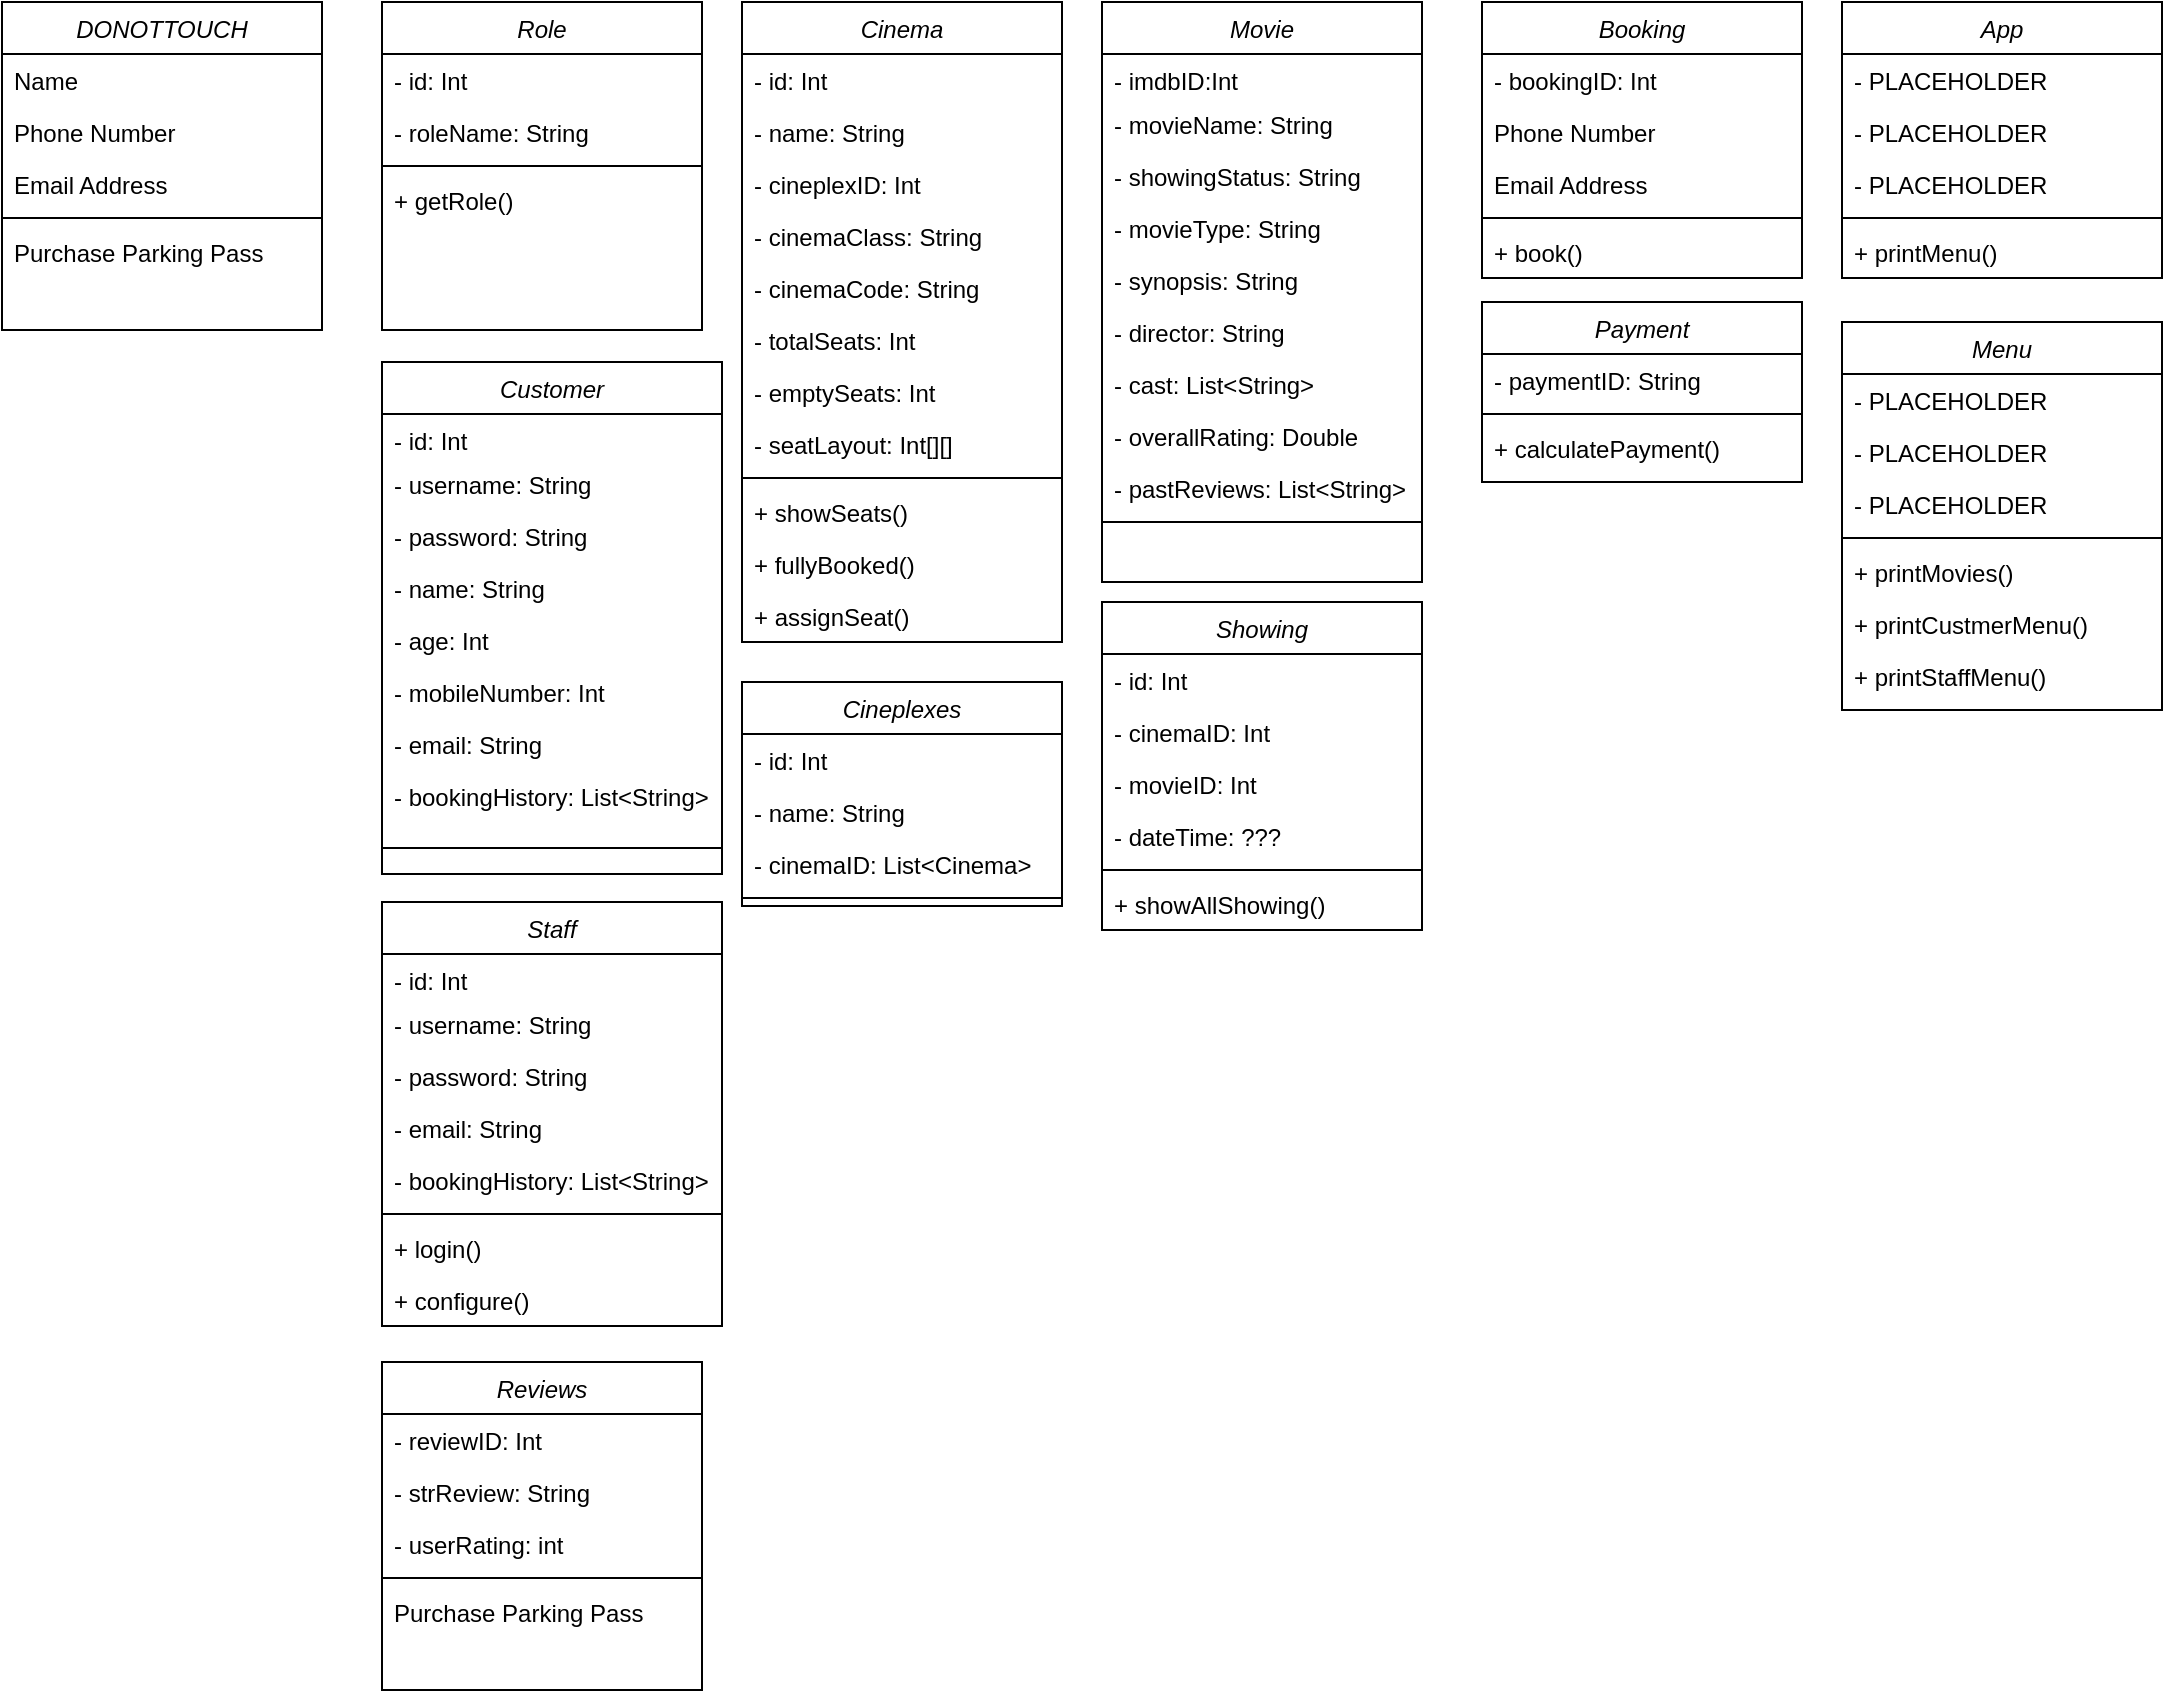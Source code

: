 <mxfile version="20.4.0" type="google"><diagram id="C5RBs43oDa-KdzZeNtuy" name="Page-1"><mxGraphModel grid="1" page="1" gridSize="10" guides="1" tooltips="1" connect="1" arrows="1" fold="1" pageScale="1" pageWidth="827" pageHeight="1169" math="0" shadow="0"><root><mxCell id="WIyWlLk6GJQsqaUBKTNV-0"/><mxCell id="WIyWlLk6GJQsqaUBKTNV-1" parent="WIyWlLk6GJQsqaUBKTNV-0"/><mxCell id="zkfFHV4jXpPFQw0GAbJ--0" value="App" style="swimlane;fontStyle=2;align=center;verticalAlign=top;childLayout=stackLayout;horizontal=1;startSize=26;horizontalStack=0;resizeParent=1;resizeLast=0;collapsible=1;marginBottom=0;rounded=0;shadow=0;strokeWidth=1;" vertex="1" parent="WIyWlLk6GJQsqaUBKTNV-1"><mxGeometry x="750" y="10" width="160" height="138" as="geometry"><mxRectangle x="230" y="140" width="160" height="26" as="alternateBounds"/></mxGeometry></mxCell><mxCell id="zkfFHV4jXpPFQw0GAbJ--1" value="- PLACEHOLDER" style="text;align=left;verticalAlign=top;spacingLeft=4;spacingRight=4;overflow=hidden;rotatable=0;points=[[0,0.5],[1,0.5]];portConstraint=eastwest;" vertex="1" parent="zkfFHV4jXpPFQw0GAbJ--0"><mxGeometry y="26" width="160" height="26" as="geometry"/></mxCell><mxCell id="zkfFHV4jXpPFQw0GAbJ--2" value="- PLACEHOLDER" style="text;align=left;verticalAlign=top;spacingLeft=4;spacingRight=4;overflow=hidden;rotatable=0;points=[[0,0.5],[1,0.5]];portConstraint=eastwest;rounded=0;shadow=0;html=0;" vertex="1" parent="zkfFHV4jXpPFQw0GAbJ--0"><mxGeometry y="52" width="160" height="26" as="geometry"/></mxCell><mxCell id="zkfFHV4jXpPFQw0GAbJ--3" value="- PLACEHOLDER" style="text;align=left;verticalAlign=top;spacingLeft=4;spacingRight=4;overflow=hidden;rotatable=0;points=[[0,0.5],[1,0.5]];portConstraint=eastwest;rounded=0;shadow=0;html=0;" vertex="1" parent="zkfFHV4jXpPFQw0GAbJ--0"><mxGeometry y="78" width="160" height="26" as="geometry"/></mxCell><mxCell id="zkfFHV4jXpPFQw0GAbJ--4" value="" style="line;html=1;strokeWidth=1;align=left;verticalAlign=middle;spacingTop=-1;spacingLeft=3;spacingRight=3;rotatable=0;labelPosition=right;points=[];portConstraint=eastwest;" vertex="1" parent="zkfFHV4jXpPFQw0GAbJ--0"><mxGeometry y="104" width="160" height="8" as="geometry"/></mxCell><mxCell id="zkfFHV4jXpPFQw0GAbJ--5" value="+ printMenu()" style="text;align=left;verticalAlign=top;spacingLeft=4;spacingRight=4;overflow=hidden;rotatable=0;points=[[0,0.5],[1,0.5]];portConstraint=eastwest;" vertex="1" parent="zkfFHV4jXpPFQw0GAbJ--0"><mxGeometry y="112" width="160" height="26" as="geometry"/></mxCell><mxCell id="hOveZ_sULctjIyZGVQG8-0" value="Cineplexes" style="swimlane;fontStyle=2;align=center;verticalAlign=top;childLayout=stackLayout;horizontal=1;startSize=26;horizontalStack=0;resizeParent=1;resizeLast=0;collapsible=1;marginBottom=0;rounded=0;shadow=0;strokeWidth=1;" vertex="1" parent="WIyWlLk6GJQsqaUBKTNV-1"><mxGeometry x="200" y="350" width="160" height="112" as="geometry"><mxRectangle x="230" y="140" width="160" height="26" as="alternateBounds"/></mxGeometry></mxCell><mxCell id="hOveZ_sULctjIyZGVQG8-1" value="- id: Int" style="text;align=left;verticalAlign=top;spacingLeft=4;spacingRight=4;overflow=hidden;rotatable=0;points=[[0,0.5],[1,0.5]];portConstraint=eastwest;" vertex="1" parent="hOveZ_sULctjIyZGVQG8-0"><mxGeometry y="26" width="160" height="26" as="geometry"/></mxCell><mxCell id="hOveZ_sULctjIyZGVQG8-75" value="- name: String" style="text;align=left;verticalAlign=top;spacingLeft=4;spacingRight=4;overflow=hidden;rotatable=0;points=[[0,0.5],[1,0.5]];portConstraint=eastwest;" vertex="1" parent="hOveZ_sULctjIyZGVQG8-0"><mxGeometry y="52" width="160" height="26" as="geometry"/></mxCell><mxCell id="hOveZ_sULctjIyZGVQG8-6" value="- cinemaID: List&lt;Cinema&gt;" style="text;align=left;verticalAlign=top;spacingLeft=4;spacingRight=4;overflow=hidden;rotatable=0;points=[[0,0.5],[1,0.5]];portConstraint=eastwest;" vertex="1" parent="hOveZ_sULctjIyZGVQG8-0"><mxGeometry y="78" width="160" height="26" as="geometry"/></mxCell><mxCell id="hOveZ_sULctjIyZGVQG8-4" value="" style="line;html=1;strokeWidth=1;align=left;verticalAlign=middle;spacingTop=-1;spacingLeft=3;spacingRight=3;rotatable=0;labelPosition=right;points=[];portConstraint=eastwest;" vertex="1" parent="hOveZ_sULctjIyZGVQG8-0"><mxGeometry y="104" width="160" height="8" as="geometry"/></mxCell><mxCell id="hOveZ_sULctjIyZGVQG8-8" value="Booking" style="swimlane;fontStyle=2;align=center;verticalAlign=top;childLayout=stackLayout;horizontal=1;startSize=26;horizontalStack=0;resizeParent=1;resizeLast=0;collapsible=1;marginBottom=0;rounded=0;shadow=0;strokeWidth=1;" vertex="1" parent="WIyWlLk6GJQsqaUBKTNV-1"><mxGeometry x="570" y="10" width="160" height="138" as="geometry"><mxRectangle x="230" y="140" width="160" height="26" as="alternateBounds"/></mxGeometry></mxCell><mxCell id="hOveZ_sULctjIyZGVQG8-9" value="- bookingID: Int" style="text;align=left;verticalAlign=top;spacingLeft=4;spacingRight=4;overflow=hidden;rotatable=0;points=[[0,0.5],[1,0.5]];portConstraint=eastwest;" vertex="1" parent="hOveZ_sULctjIyZGVQG8-8"><mxGeometry y="26" width="160" height="26" as="geometry"/></mxCell><mxCell id="hOveZ_sULctjIyZGVQG8-10" value="Phone Number" style="text;align=left;verticalAlign=top;spacingLeft=4;spacingRight=4;overflow=hidden;rotatable=0;points=[[0,0.5],[1,0.5]];portConstraint=eastwest;rounded=0;shadow=0;html=0;" vertex="1" parent="hOveZ_sULctjIyZGVQG8-8"><mxGeometry y="52" width="160" height="26" as="geometry"/></mxCell><mxCell id="hOveZ_sULctjIyZGVQG8-11" value="Email Address" style="text;align=left;verticalAlign=top;spacingLeft=4;spacingRight=4;overflow=hidden;rotatable=0;points=[[0,0.5],[1,0.5]];portConstraint=eastwest;rounded=0;shadow=0;html=0;" vertex="1" parent="hOveZ_sULctjIyZGVQG8-8"><mxGeometry y="78" width="160" height="26" as="geometry"/></mxCell><mxCell id="hOveZ_sULctjIyZGVQG8-12" value="" style="line;html=1;strokeWidth=1;align=left;verticalAlign=middle;spacingTop=-1;spacingLeft=3;spacingRight=3;rotatable=0;labelPosition=right;points=[];portConstraint=eastwest;" vertex="1" parent="hOveZ_sULctjIyZGVQG8-8"><mxGeometry y="104" width="160" height="8" as="geometry"/></mxCell><mxCell id="hOveZ_sULctjIyZGVQG8-13" value="+ book()" style="text;align=left;verticalAlign=top;spacingLeft=4;spacingRight=4;overflow=hidden;rotatable=0;points=[[0,0.5],[1,0.5]];portConstraint=eastwest;" vertex="1" parent="hOveZ_sULctjIyZGVQG8-8"><mxGeometry y="112" width="160" height="26" as="geometry"/></mxCell><mxCell id="hOveZ_sULctjIyZGVQG8-14" value="Movie" style="swimlane;fontStyle=2;align=center;verticalAlign=top;childLayout=stackLayout;horizontal=1;startSize=26;horizontalStack=0;resizeParent=1;resizeLast=0;collapsible=1;marginBottom=0;rounded=0;shadow=0;strokeWidth=1;" vertex="1" parent="WIyWlLk6GJQsqaUBKTNV-1"><mxGeometry x="380" y="10" width="160" height="290" as="geometry"><mxRectangle x="340" y="-8" width="160" height="26" as="alternateBounds"/></mxGeometry></mxCell><mxCell id="hOveZ_sULctjIyZGVQG8-15" value="- imdbID:Int" style="text;align=left;verticalAlign=top;spacingLeft=4;spacingRight=4;overflow=hidden;rotatable=0;points=[[0,0.5],[1,0.5]];portConstraint=eastwest;" vertex="1" parent="hOveZ_sULctjIyZGVQG8-14"><mxGeometry y="26" width="160" height="22" as="geometry"/></mxCell><mxCell id="hOveZ_sULctjIyZGVQG8-16" value="- movieName: String" style="text;align=left;verticalAlign=top;spacingLeft=4;spacingRight=4;overflow=hidden;rotatable=0;points=[[0,0.5],[1,0.5]];portConstraint=eastwest;rounded=0;shadow=0;html=0;" vertex="1" parent="hOveZ_sULctjIyZGVQG8-14"><mxGeometry y="48" width="160" height="26" as="geometry"/></mxCell><mxCell id="hOveZ_sULctjIyZGVQG8-17" value="- showingStatus: String" style="text;align=left;verticalAlign=top;spacingLeft=4;spacingRight=4;overflow=hidden;rotatable=0;points=[[0,0.5],[1,0.5]];portConstraint=eastwest;rounded=0;shadow=0;html=0;" vertex="1" parent="hOveZ_sULctjIyZGVQG8-14"><mxGeometry y="74" width="160" height="26" as="geometry"/></mxCell><mxCell id="hOveZ_sULctjIyZGVQG8-115" value="- movieType: String" style="text;align=left;verticalAlign=top;spacingLeft=4;spacingRight=4;overflow=hidden;rotatable=0;points=[[0,0.5],[1,0.5]];portConstraint=eastwest;rounded=0;shadow=0;html=0;" vertex="1" parent="hOveZ_sULctjIyZGVQG8-14"><mxGeometry y="100" width="160" height="26" as="geometry"/></mxCell><mxCell id="hOveZ_sULctjIyZGVQG8-24" value="- synopsis: String" style="text;align=left;verticalAlign=top;spacingLeft=4;spacingRight=4;overflow=hidden;rotatable=0;points=[[0,0.5],[1,0.5]];portConstraint=eastwest;rounded=0;shadow=0;html=0;" vertex="1" parent="hOveZ_sULctjIyZGVQG8-14"><mxGeometry y="126" width="160" height="26" as="geometry"/></mxCell><mxCell id="hOveZ_sULctjIyZGVQG8-25" value="- director: String" style="text;align=left;verticalAlign=top;spacingLeft=4;spacingRight=4;overflow=hidden;rotatable=0;points=[[0,0.5],[1,0.5]];portConstraint=eastwest;rounded=0;shadow=0;html=0;" vertex="1" parent="hOveZ_sULctjIyZGVQG8-14"><mxGeometry y="152" width="160" height="26" as="geometry"/></mxCell><mxCell id="hOveZ_sULctjIyZGVQG8-26" value="- cast: List&lt;String&gt;" style="text;align=left;verticalAlign=top;spacingLeft=4;spacingRight=4;overflow=hidden;rotatable=0;points=[[0,0.5],[1,0.5]];portConstraint=eastwest;rounded=0;shadow=0;html=0;" vertex="1" parent="hOveZ_sULctjIyZGVQG8-14"><mxGeometry y="178" width="160" height="26" as="geometry"/></mxCell><mxCell id="hOveZ_sULctjIyZGVQG8-28" value="- overallRating: Double" style="text;align=left;verticalAlign=top;spacingLeft=4;spacingRight=4;overflow=hidden;rotatable=0;points=[[0,0.5],[1,0.5]];portConstraint=eastwest;rounded=0;shadow=0;html=0;" vertex="1" parent="hOveZ_sULctjIyZGVQG8-14"><mxGeometry y="204" width="160" height="26" as="geometry"/></mxCell><mxCell id="hOveZ_sULctjIyZGVQG8-27" value="- pastReviews: List&lt;String&gt;" style="text;align=left;verticalAlign=top;spacingLeft=4;spacingRight=4;overflow=hidden;rotatable=0;points=[[0,0.5],[1,0.5]];portConstraint=eastwest;rounded=0;shadow=0;html=0;" vertex="1" parent="hOveZ_sULctjIyZGVQG8-14"><mxGeometry y="230" width="160" height="26" as="geometry"/></mxCell><mxCell id="hOveZ_sULctjIyZGVQG8-18" value="" style="line;html=1;strokeWidth=1;align=left;verticalAlign=middle;spacingTop=-1;spacingLeft=3;spacingRight=3;rotatable=0;labelPosition=right;points=[];portConstraint=eastwest;" vertex="1" parent="hOveZ_sULctjIyZGVQG8-14"><mxGeometry y="256" width="160" height="8" as="geometry"/></mxCell><mxCell id="hOveZ_sULctjIyZGVQG8-30" value="Customer" style="swimlane;fontStyle=2;align=center;verticalAlign=top;childLayout=stackLayout;horizontal=1;startSize=26;horizontalStack=0;resizeParent=1;resizeLast=0;collapsible=1;marginBottom=0;rounded=0;shadow=0;strokeWidth=1;" vertex="1" parent="WIyWlLk6GJQsqaUBKTNV-1"><mxGeometry x="20" y="190" width="170" height="256" as="geometry"><mxRectangle x="340" y="-8" width="160" height="26" as="alternateBounds"/></mxGeometry></mxCell><mxCell id="hOveZ_sULctjIyZGVQG8-31" value="- id: Int" style="text;align=left;verticalAlign=top;spacingLeft=4;spacingRight=4;overflow=hidden;rotatable=0;points=[[0,0.5],[1,0.5]];portConstraint=eastwest;" vertex="1" parent="hOveZ_sULctjIyZGVQG8-30"><mxGeometry y="26" width="170" height="22" as="geometry"/></mxCell><mxCell id="hOveZ_sULctjIyZGVQG8-59" value="- username: String" style="text;align=left;verticalAlign=top;spacingLeft=4;spacingRight=4;overflow=hidden;rotatable=0;points=[[0,0.5],[1,0.5]];portConstraint=eastwest;rounded=0;shadow=0;html=0;" vertex="1" parent="hOveZ_sULctjIyZGVQG8-30"><mxGeometry y="48" width="170" height="26" as="geometry"/></mxCell><mxCell id="hOveZ_sULctjIyZGVQG8-60" value="- password: String" style="text;align=left;verticalAlign=top;spacingLeft=4;spacingRight=4;overflow=hidden;rotatable=0;points=[[0,0.5],[1,0.5]];portConstraint=eastwest;rounded=0;shadow=0;html=0;" vertex="1" parent="hOveZ_sULctjIyZGVQG8-30"><mxGeometry y="74" width="170" height="26" as="geometry"/></mxCell><mxCell id="hOveZ_sULctjIyZGVQG8-32" value="- name: String" style="text;align=left;verticalAlign=top;spacingLeft=4;spacingRight=4;overflow=hidden;rotatable=0;points=[[0,0.5],[1,0.5]];portConstraint=eastwest;rounded=0;shadow=0;html=0;" vertex="1" parent="hOveZ_sULctjIyZGVQG8-30"><mxGeometry y="100" width="170" height="26" as="geometry"/></mxCell><mxCell id="hOveZ_sULctjIyZGVQG8-35" value="- age: Int" style="text;align=left;verticalAlign=top;spacingLeft=4;spacingRight=4;overflow=hidden;rotatable=0;points=[[0,0.5],[1,0.5]];portConstraint=eastwest;rounded=0;shadow=0;html=0;" vertex="1" parent="hOveZ_sULctjIyZGVQG8-30"><mxGeometry y="126" width="170" height="26" as="geometry"/></mxCell><mxCell id="hOveZ_sULctjIyZGVQG8-33" value="- mobileNumber: Int" style="text;align=left;verticalAlign=top;spacingLeft=4;spacingRight=4;overflow=hidden;rotatable=0;points=[[0,0.5],[1,0.5]];portConstraint=eastwest;rounded=0;shadow=0;html=0;" vertex="1" parent="hOveZ_sULctjIyZGVQG8-30"><mxGeometry y="152" width="170" height="26" as="geometry"/></mxCell><mxCell id="hOveZ_sULctjIyZGVQG8-34" value="- email: String" style="text;align=left;verticalAlign=top;spacingLeft=4;spacingRight=4;overflow=hidden;rotatable=0;points=[[0,0.5],[1,0.5]];portConstraint=eastwest;rounded=0;shadow=0;html=0;" vertex="1" parent="hOveZ_sULctjIyZGVQG8-30"><mxGeometry y="178" width="170" height="26" as="geometry"/></mxCell><mxCell id="hOveZ_sULctjIyZGVQG8-116" value="- bookingHistory: List&lt;String&gt;" style="text;align=left;verticalAlign=top;spacingLeft=4;spacingRight=4;overflow=hidden;rotatable=0;points=[[0,0.5],[1,0.5]];portConstraint=eastwest;rounded=0;shadow=0;html=0;" vertex="1" parent="hOveZ_sULctjIyZGVQG8-30"><mxGeometry y="204" width="170" height="26" as="geometry"/></mxCell><mxCell id="hOveZ_sULctjIyZGVQG8-39" value="" style="line;html=1;strokeWidth=1;align=left;verticalAlign=middle;spacingTop=-1;spacingLeft=3;spacingRight=3;rotatable=0;labelPosition=right;points=[];portConstraint=eastwest;" vertex="1" parent="hOveZ_sULctjIyZGVQG8-30"><mxGeometry y="230" width="170" height="26" as="geometry"/></mxCell><mxCell id="hOveZ_sULctjIyZGVQG8-44" value="Staff" style="swimlane;fontStyle=2;align=center;verticalAlign=top;childLayout=stackLayout;horizontal=1;startSize=26;horizontalStack=0;resizeParent=1;resizeLast=0;collapsible=1;marginBottom=0;rounded=0;shadow=0;strokeWidth=1;" vertex="1" parent="WIyWlLk6GJQsqaUBKTNV-1"><mxGeometry x="20" y="460" width="170" height="212" as="geometry"><mxRectangle x="340" y="-8" width="160" height="26" as="alternateBounds"/></mxGeometry></mxCell><mxCell id="hOveZ_sULctjIyZGVQG8-45" value="- id: Int" style="text;align=left;verticalAlign=top;spacingLeft=4;spacingRight=4;overflow=hidden;rotatable=0;points=[[0,0.5],[1,0.5]];portConstraint=eastwest;" vertex="1" parent="hOveZ_sULctjIyZGVQG8-44"><mxGeometry y="26" width="170" height="22" as="geometry"/></mxCell><mxCell id="hOveZ_sULctjIyZGVQG8-46" value="- username: String" style="text;align=left;verticalAlign=top;spacingLeft=4;spacingRight=4;overflow=hidden;rotatable=0;points=[[0,0.5],[1,0.5]];portConstraint=eastwest;rounded=0;shadow=0;html=0;" vertex="1" parent="hOveZ_sULctjIyZGVQG8-44"><mxGeometry y="48" width="170" height="26" as="geometry"/></mxCell><mxCell id="hOveZ_sULctjIyZGVQG8-47" value="- password: String" style="text;align=left;verticalAlign=top;spacingLeft=4;spacingRight=4;overflow=hidden;rotatable=0;points=[[0,0.5],[1,0.5]];portConstraint=eastwest;rounded=0;shadow=0;html=0;" vertex="1" parent="hOveZ_sULctjIyZGVQG8-44"><mxGeometry y="74" width="170" height="26" as="geometry"/></mxCell><mxCell id="hOveZ_sULctjIyZGVQG8-48" value="- email: String" style="text;align=left;verticalAlign=top;spacingLeft=4;spacingRight=4;overflow=hidden;rotatable=0;points=[[0,0.5],[1,0.5]];portConstraint=eastwest;rounded=0;shadow=0;html=0;" vertex="1" parent="hOveZ_sULctjIyZGVQG8-44"><mxGeometry y="100" width="170" height="26" as="geometry"/></mxCell><mxCell id="hOveZ_sULctjIyZGVQG8-49" value="- bookingHistory: List&lt;String&gt;" style="text;align=left;verticalAlign=top;spacingLeft=4;spacingRight=4;overflow=hidden;rotatable=0;points=[[0,0.5],[1,0.5]];portConstraint=eastwest;rounded=0;shadow=0;html=0;" vertex="1" parent="hOveZ_sULctjIyZGVQG8-44"><mxGeometry y="126" width="170" height="26" as="geometry"/></mxCell><mxCell id="hOveZ_sULctjIyZGVQG8-50" value="" style="line;html=1;strokeWidth=1;align=left;verticalAlign=middle;spacingTop=-1;spacingLeft=3;spacingRight=3;rotatable=0;labelPosition=right;points=[];portConstraint=eastwest;" vertex="1" parent="hOveZ_sULctjIyZGVQG8-44"><mxGeometry y="152" width="170" height="8" as="geometry"/></mxCell><mxCell id="hOveZ_sULctjIyZGVQG8-74" value="+ login()" style="text;align=left;verticalAlign=top;spacingLeft=4;spacingRight=4;overflow=hidden;rotatable=0;points=[[0,0.5],[1,0.5]];portConstraint=eastwest;" vertex="1" parent="hOveZ_sULctjIyZGVQG8-44"><mxGeometry y="160" width="170" height="26" as="geometry"/></mxCell><mxCell id="hOveZ_sULctjIyZGVQG8-58" value="+ configure()" style="text;align=left;verticalAlign=top;spacingLeft=4;spacingRight=4;overflow=hidden;rotatable=0;points=[[0,0.5],[1,0.5]];portConstraint=eastwest;" vertex="1" parent="hOveZ_sULctjIyZGVQG8-44"><mxGeometry y="186" width="170" height="26" as="geometry"/></mxCell><mxCell id="hOveZ_sULctjIyZGVQG8-52" value="DONOTTOUCH" style="swimlane;fontStyle=2;align=center;verticalAlign=top;childLayout=stackLayout;horizontal=1;startSize=26;horizontalStack=0;resizeParent=1;resizeLast=0;collapsible=1;marginBottom=0;rounded=0;shadow=0;strokeWidth=1;" vertex="1" parent="WIyWlLk6GJQsqaUBKTNV-1"><mxGeometry x="-170" y="10" width="160" height="164" as="geometry"><mxRectangle x="230" y="140" width="160" height="26" as="alternateBounds"/></mxGeometry></mxCell><mxCell id="hOveZ_sULctjIyZGVQG8-53" value="Name" style="text;align=left;verticalAlign=top;spacingLeft=4;spacingRight=4;overflow=hidden;rotatable=0;points=[[0,0.5],[1,0.5]];portConstraint=eastwest;" vertex="1" parent="hOveZ_sULctjIyZGVQG8-52"><mxGeometry y="26" width="160" height="26" as="geometry"/></mxCell><mxCell id="hOveZ_sULctjIyZGVQG8-54" value="Phone Number" style="text;align=left;verticalAlign=top;spacingLeft=4;spacingRight=4;overflow=hidden;rotatable=0;points=[[0,0.5],[1,0.5]];portConstraint=eastwest;rounded=0;shadow=0;html=0;" vertex="1" parent="hOveZ_sULctjIyZGVQG8-52"><mxGeometry y="52" width="160" height="26" as="geometry"/></mxCell><mxCell id="hOveZ_sULctjIyZGVQG8-55" value="Email Address" style="text;align=left;verticalAlign=top;spacingLeft=4;spacingRight=4;overflow=hidden;rotatable=0;points=[[0,0.5],[1,0.5]];portConstraint=eastwest;rounded=0;shadow=0;html=0;" vertex="1" parent="hOveZ_sULctjIyZGVQG8-52"><mxGeometry y="78" width="160" height="26" as="geometry"/></mxCell><mxCell id="hOveZ_sULctjIyZGVQG8-56" value="" style="line;html=1;strokeWidth=1;align=left;verticalAlign=middle;spacingTop=-1;spacingLeft=3;spacingRight=3;rotatable=0;labelPosition=right;points=[];portConstraint=eastwest;" vertex="1" parent="hOveZ_sULctjIyZGVQG8-52"><mxGeometry y="104" width="160" height="8" as="geometry"/></mxCell><mxCell id="hOveZ_sULctjIyZGVQG8-57" value="Purchase Parking Pass" style="text;align=left;verticalAlign=top;spacingLeft=4;spacingRight=4;overflow=hidden;rotatable=0;points=[[0,0.5],[1,0.5]];portConstraint=eastwest;" vertex="1" parent="hOveZ_sULctjIyZGVQG8-52"><mxGeometry y="112" width="160" height="26" as="geometry"/></mxCell><mxCell id="hOveZ_sULctjIyZGVQG8-61" value="Payment" style="swimlane;fontStyle=2;align=center;verticalAlign=top;childLayout=stackLayout;horizontal=1;startSize=26;horizontalStack=0;resizeParent=1;resizeLast=0;collapsible=1;marginBottom=0;rounded=0;shadow=0;strokeWidth=1;" vertex="1" parent="WIyWlLk6GJQsqaUBKTNV-1"><mxGeometry x="570" y="160" width="160" height="90" as="geometry"><mxRectangle x="230" y="140" width="160" height="26" as="alternateBounds"/></mxGeometry></mxCell><mxCell id="hOveZ_sULctjIyZGVQG8-62" value="- paymentID: String" style="text;align=left;verticalAlign=top;spacingLeft=4;spacingRight=4;overflow=hidden;rotatable=0;points=[[0,0.5],[1,0.5]];portConstraint=eastwest;" vertex="1" parent="hOveZ_sULctjIyZGVQG8-61"><mxGeometry y="26" width="160" height="26" as="geometry"/></mxCell><mxCell id="hOveZ_sULctjIyZGVQG8-65" value="" style="line;html=1;strokeWidth=1;align=left;verticalAlign=middle;spacingTop=-1;spacingLeft=3;spacingRight=3;rotatable=0;labelPosition=right;points=[];portConstraint=eastwest;" vertex="1" parent="hOveZ_sULctjIyZGVQG8-61"><mxGeometry y="52" width="160" height="8" as="geometry"/></mxCell><mxCell id="hOveZ_sULctjIyZGVQG8-66" value="+ calculatePayment()" style="text;align=left;verticalAlign=top;spacingLeft=4;spacingRight=4;overflow=hidden;rotatable=0;points=[[0,0.5],[1,0.5]];portConstraint=eastwest;" vertex="1" parent="hOveZ_sULctjIyZGVQG8-61"><mxGeometry y="60" width="160" height="26" as="geometry"/></mxCell><mxCell id="hOveZ_sULctjIyZGVQG8-67" value="Cinema" style="swimlane;fontStyle=2;align=center;verticalAlign=top;childLayout=stackLayout;horizontal=1;startSize=26;horizontalStack=0;resizeParent=1;resizeLast=0;collapsible=1;marginBottom=0;rounded=0;shadow=0;strokeWidth=1;" vertex="1" parent="WIyWlLk6GJQsqaUBKTNV-1"><mxGeometry x="200" y="10" width="160" height="320" as="geometry"><mxRectangle x="230" y="140" width="160" height="26" as="alternateBounds"/></mxGeometry></mxCell><mxCell id="hOveZ_sULctjIyZGVQG8-68" value="- id: Int" style="text;align=left;verticalAlign=top;spacingLeft=4;spacingRight=4;overflow=hidden;rotatable=0;points=[[0,0.5],[1,0.5]];portConstraint=eastwest;" vertex="1" parent="hOveZ_sULctjIyZGVQG8-67"><mxGeometry y="26" width="160" height="26" as="geometry"/></mxCell><mxCell id="hOveZ_sULctjIyZGVQG8-76" value="- name: String" style="text;align=left;verticalAlign=top;spacingLeft=4;spacingRight=4;overflow=hidden;rotatable=0;points=[[0,0.5],[1,0.5]];portConstraint=eastwest;" vertex="1" parent="hOveZ_sULctjIyZGVQG8-67"><mxGeometry y="52" width="160" height="26" as="geometry"/></mxCell><mxCell id="hOveZ_sULctjIyZGVQG8-77" value="- cineplexID: Int" style="text;align=left;verticalAlign=top;spacingLeft=4;spacingRight=4;overflow=hidden;rotatable=0;points=[[0,0.5],[1,0.5]];portConstraint=eastwest;rounded=0;shadow=0;html=0;" vertex="1" parent="hOveZ_sULctjIyZGVQG8-67"><mxGeometry y="78" width="160" height="26" as="geometry"/></mxCell><mxCell id="hOveZ_sULctjIyZGVQG8-91" value="- cinemaClass: String" style="text;align=left;verticalAlign=top;spacingLeft=4;spacingRight=4;overflow=hidden;rotatable=0;points=[[0,0.5],[1,0.5]];portConstraint=eastwest;rounded=0;shadow=0;html=0;" vertex="1" parent="hOveZ_sULctjIyZGVQG8-67"><mxGeometry y="104" width="160" height="26" as="geometry"/></mxCell><mxCell id="hOveZ_sULctjIyZGVQG8-69" value="- cinemaCode: String" style="text;align=left;verticalAlign=top;spacingLeft=4;spacingRight=4;overflow=hidden;rotatable=0;points=[[0,0.5],[1,0.5]];portConstraint=eastwest;rounded=0;shadow=0;html=0;" vertex="1" parent="hOveZ_sULctjIyZGVQG8-67"><mxGeometry y="130" width="160" height="26" as="geometry"/></mxCell><mxCell id="hOveZ_sULctjIyZGVQG8-88" value="- totalSeats: Int" style="text;align=left;verticalAlign=top;spacingLeft=4;spacingRight=4;overflow=hidden;rotatable=0;points=[[0,0.5],[1,0.5]];portConstraint=eastwest;rounded=0;shadow=0;html=0;" vertex="1" parent="hOveZ_sULctjIyZGVQG8-67"><mxGeometry y="156" width="160" height="26" as="geometry"/></mxCell><mxCell id="hOveZ_sULctjIyZGVQG8-89" value="- emptySeats: Int" style="text;align=left;verticalAlign=top;spacingLeft=4;spacingRight=4;overflow=hidden;rotatable=0;points=[[0,0.5],[1,0.5]];portConstraint=eastwest;rounded=0;shadow=0;html=0;" vertex="1" parent="hOveZ_sULctjIyZGVQG8-67"><mxGeometry y="182" width="160" height="26" as="geometry"/></mxCell><mxCell id="hOveZ_sULctjIyZGVQG8-90" value="- seatLayout: Int[][]" style="text;align=left;verticalAlign=top;spacingLeft=4;spacingRight=4;overflow=hidden;rotatable=0;points=[[0,0.5],[1,0.5]];portConstraint=eastwest;rounded=0;shadow=0;html=0;" vertex="1" parent="hOveZ_sULctjIyZGVQG8-67"><mxGeometry y="208" width="160" height="26" as="geometry"/></mxCell><mxCell id="hOveZ_sULctjIyZGVQG8-71" value="" style="line;html=1;strokeWidth=1;align=left;verticalAlign=middle;spacingTop=-1;spacingLeft=3;spacingRight=3;rotatable=0;labelPosition=right;points=[];portConstraint=eastwest;" vertex="1" parent="hOveZ_sULctjIyZGVQG8-67"><mxGeometry y="234" width="160" height="8" as="geometry"/></mxCell><mxCell id="hOveZ_sULctjIyZGVQG8-92" value="+ showSeats()" style="text;align=left;verticalAlign=top;spacingLeft=4;spacingRight=4;overflow=hidden;rotatable=0;points=[[0,0.5],[1,0.5]];portConstraint=eastwest;rounded=0;shadow=0;html=0;" vertex="1" parent="hOveZ_sULctjIyZGVQG8-67"><mxGeometry y="242" width="160" height="26" as="geometry"/></mxCell><mxCell id="hOveZ_sULctjIyZGVQG8-93" value="+ fullyBooked()" style="text;align=left;verticalAlign=top;spacingLeft=4;spacingRight=4;overflow=hidden;rotatable=0;points=[[0,0.5],[1,0.5]];portConstraint=eastwest;rounded=0;shadow=0;html=0;" vertex="1" parent="hOveZ_sULctjIyZGVQG8-67"><mxGeometry y="268" width="160" height="26" as="geometry"/></mxCell><mxCell id="hOveZ_sULctjIyZGVQG8-94" value="+ assignSeat()" style="text;align=left;verticalAlign=top;spacingLeft=4;spacingRight=4;overflow=hidden;rotatable=0;points=[[0,0.5],[1,0.5]];portConstraint=eastwest;rounded=0;shadow=0;html=0;" vertex="1" parent="hOveZ_sULctjIyZGVQG8-67"><mxGeometry y="294" width="160" height="26" as="geometry"/></mxCell><mxCell id="hOveZ_sULctjIyZGVQG8-79" value="Menu" style="swimlane;fontStyle=2;align=center;verticalAlign=top;childLayout=stackLayout;horizontal=1;startSize=26;horizontalStack=0;resizeParent=1;resizeLast=0;collapsible=1;marginBottom=0;rounded=0;shadow=0;strokeWidth=1;" vertex="1" parent="WIyWlLk6GJQsqaUBKTNV-1"><mxGeometry x="750" y="170" width="160" height="194" as="geometry"><mxRectangle x="230" y="140" width="160" height="26" as="alternateBounds"/></mxGeometry></mxCell><mxCell id="hOveZ_sULctjIyZGVQG8-80" value="- PLACEHOLDER" style="text;align=left;verticalAlign=top;spacingLeft=4;spacingRight=4;overflow=hidden;rotatable=0;points=[[0,0.5],[1,0.5]];portConstraint=eastwest;" vertex="1" parent="hOveZ_sULctjIyZGVQG8-79"><mxGeometry y="26" width="160" height="26" as="geometry"/></mxCell><mxCell id="hOveZ_sULctjIyZGVQG8-81" value="- PLACEHOLDER" style="text;align=left;verticalAlign=top;spacingLeft=4;spacingRight=4;overflow=hidden;rotatable=0;points=[[0,0.5],[1,0.5]];portConstraint=eastwest;rounded=0;shadow=0;html=0;" vertex="1" parent="hOveZ_sULctjIyZGVQG8-79"><mxGeometry y="52" width="160" height="26" as="geometry"/></mxCell><mxCell id="hOveZ_sULctjIyZGVQG8-82" value="- PLACEHOLDER" style="text;align=left;verticalAlign=top;spacingLeft=4;spacingRight=4;overflow=hidden;rotatable=0;points=[[0,0.5],[1,0.5]];portConstraint=eastwest;rounded=0;shadow=0;html=0;" vertex="1" parent="hOveZ_sULctjIyZGVQG8-79"><mxGeometry y="78" width="160" height="26" as="geometry"/></mxCell><mxCell id="hOveZ_sULctjIyZGVQG8-83" value="" style="line;html=1;strokeWidth=1;align=left;verticalAlign=middle;spacingTop=-1;spacingLeft=3;spacingRight=3;rotatable=0;labelPosition=right;points=[];portConstraint=eastwest;" vertex="1" parent="hOveZ_sULctjIyZGVQG8-79"><mxGeometry y="104" width="160" height="8" as="geometry"/></mxCell><mxCell id="hOveZ_sULctjIyZGVQG8-85" value="+ printMovies()" style="text;align=left;verticalAlign=top;spacingLeft=4;spacingRight=4;overflow=hidden;rotatable=0;points=[[0,0.5],[1,0.5]];portConstraint=eastwest;" vertex="1" parent="hOveZ_sULctjIyZGVQG8-79"><mxGeometry y="112" width="160" height="26" as="geometry"/></mxCell><mxCell id="hOveZ_sULctjIyZGVQG8-87" value="+ printCustmerMenu()" style="text;align=left;verticalAlign=top;spacingLeft=4;spacingRight=4;overflow=hidden;rotatable=0;points=[[0,0.5],[1,0.5]];portConstraint=eastwest;" vertex="1" parent="hOveZ_sULctjIyZGVQG8-79"><mxGeometry y="138" width="160" height="26" as="geometry"/></mxCell><mxCell id="hOveZ_sULctjIyZGVQG8-86" value="+ printStaffMenu()" style="text;align=left;verticalAlign=top;spacingLeft=4;spacingRight=4;overflow=hidden;rotatable=0;points=[[0,0.5],[1,0.5]];portConstraint=eastwest;" vertex="1" parent="hOveZ_sULctjIyZGVQG8-79"><mxGeometry y="164" width="160" height="26" as="geometry"/></mxCell><mxCell id="hOveZ_sULctjIyZGVQG8-95" value="Showing" style="swimlane;fontStyle=2;align=center;verticalAlign=top;childLayout=stackLayout;horizontal=1;startSize=26;horizontalStack=0;resizeParent=1;resizeLast=0;collapsible=1;marginBottom=0;rounded=0;shadow=0;strokeWidth=1;" vertex="1" parent="WIyWlLk6GJQsqaUBKTNV-1"><mxGeometry x="380" y="310" width="160" height="164" as="geometry"><mxRectangle x="230" y="140" width="160" height="26" as="alternateBounds"/></mxGeometry></mxCell><mxCell id="hOveZ_sULctjIyZGVQG8-96" value="- id: Int" style="text;align=left;verticalAlign=top;spacingLeft=4;spacingRight=4;overflow=hidden;rotatable=0;points=[[0,0.5],[1,0.5]];portConstraint=eastwest;" vertex="1" parent="hOveZ_sULctjIyZGVQG8-95"><mxGeometry y="26" width="160" height="26" as="geometry"/></mxCell><mxCell id="hOveZ_sULctjIyZGVQG8-97" value="- cinemaID: Int" style="text;align=left;verticalAlign=top;spacingLeft=4;spacingRight=4;overflow=hidden;rotatable=0;points=[[0,0.5],[1,0.5]];portConstraint=eastwest;rounded=0;shadow=0;html=0;" vertex="1" parent="hOveZ_sULctjIyZGVQG8-95"><mxGeometry y="52" width="160" height="26" as="geometry"/></mxCell><mxCell id="hOveZ_sULctjIyZGVQG8-98" value="- movieID: Int" style="text;align=left;verticalAlign=top;spacingLeft=4;spacingRight=4;overflow=hidden;rotatable=0;points=[[0,0.5],[1,0.5]];portConstraint=eastwest;rounded=0;shadow=0;html=0;" vertex="1" parent="hOveZ_sULctjIyZGVQG8-95"><mxGeometry y="78" width="160" height="26" as="geometry"/></mxCell><mxCell id="hOveZ_sULctjIyZGVQG8-101" value="- dateTime: ???" style="text;align=left;verticalAlign=top;spacingLeft=4;spacingRight=4;overflow=hidden;rotatable=0;points=[[0,0.5],[1,0.5]];portConstraint=eastwest;rounded=0;shadow=0;html=0;" vertex="1" parent="hOveZ_sULctjIyZGVQG8-95"><mxGeometry y="104" width="160" height="26" as="geometry"/></mxCell><mxCell id="hOveZ_sULctjIyZGVQG8-99" value="" style="line;html=1;strokeWidth=1;align=left;verticalAlign=middle;spacingTop=-1;spacingLeft=3;spacingRight=3;rotatable=0;labelPosition=right;points=[];portConstraint=eastwest;" vertex="1" parent="hOveZ_sULctjIyZGVQG8-95"><mxGeometry y="130" width="160" height="8" as="geometry"/></mxCell><mxCell id="hOveZ_sULctjIyZGVQG8-100" value="+ showAllShowing()" style="text;align=left;verticalAlign=top;spacingLeft=4;spacingRight=4;overflow=hidden;rotatable=0;points=[[0,0.5],[1,0.5]];portConstraint=eastwest;" vertex="1" parent="hOveZ_sULctjIyZGVQG8-95"><mxGeometry y="138" width="160" height="26" as="geometry"/></mxCell><mxCell id="hOveZ_sULctjIyZGVQG8-102" value="Reviews" style="swimlane;fontStyle=2;align=center;verticalAlign=top;childLayout=stackLayout;horizontal=1;startSize=26;horizontalStack=0;resizeParent=1;resizeLast=0;collapsible=1;marginBottom=0;rounded=0;shadow=0;strokeWidth=1;" vertex="1" parent="WIyWlLk6GJQsqaUBKTNV-1"><mxGeometry x="20" y="690" width="160" height="164" as="geometry"><mxRectangle x="230" y="140" width="160" height="26" as="alternateBounds"/></mxGeometry></mxCell><mxCell id="hOveZ_sULctjIyZGVQG8-103" value="- reviewID: Int" style="text;align=left;verticalAlign=top;spacingLeft=4;spacingRight=4;overflow=hidden;rotatable=0;points=[[0,0.5],[1,0.5]];portConstraint=eastwest;" vertex="1" parent="hOveZ_sULctjIyZGVQG8-102"><mxGeometry y="26" width="160" height="26" as="geometry"/></mxCell><mxCell id="hOveZ_sULctjIyZGVQG8-104" value="- strReview: String" style="text;align=left;verticalAlign=top;spacingLeft=4;spacingRight=4;overflow=hidden;rotatable=0;points=[[0,0.5],[1,0.5]];portConstraint=eastwest;rounded=0;shadow=0;html=0;" vertex="1" parent="hOveZ_sULctjIyZGVQG8-102"><mxGeometry y="52" width="160" height="26" as="geometry"/></mxCell><mxCell id="hOveZ_sULctjIyZGVQG8-105" value="- userRating: int" style="text;align=left;verticalAlign=top;spacingLeft=4;spacingRight=4;overflow=hidden;rotatable=0;points=[[0,0.5],[1,0.5]];portConstraint=eastwest;rounded=0;shadow=0;html=0;" vertex="1" parent="hOveZ_sULctjIyZGVQG8-102"><mxGeometry y="78" width="160" height="26" as="geometry"/></mxCell><mxCell id="hOveZ_sULctjIyZGVQG8-106" value="" style="line;html=1;strokeWidth=1;align=left;verticalAlign=middle;spacingTop=-1;spacingLeft=3;spacingRight=3;rotatable=0;labelPosition=right;points=[];portConstraint=eastwest;" vertex="1" parent="hOveZ_sULctjIyZGVQG8-102"><mxGeometry y="104" width="160" height="8" as="geometry"/></mxCell><mxCell id="hOveZ_sULctjIyZGVQG8-107" value="Purchase Parking Pass" style="text;align=left;verticalAlign=top;spacingLeft=4;spacingRight=4;overflow=hidden;rotatable=0;points=[[0,0.5],[1,0.5]];portConstraint=eastwest;" vertex="1" parent="hOveZ_sULctjIyZGVQG8-102"><mxGeometry y="112" width="160" height="26" as="geometry"/></mxCell><mxCell id="hOveZ_sULctjIyZGVQG8-108" value="Role" style="swimlane;fontStyle=2;align=center;verticalAlign=top;childLayout=stackLayout;horizontal=1;startSize=26;horizontalStack=0;resizeParent=1;resizeLast=0;collapsible=1;marginBottom=0;rounded=0;shadow=0;strokeWidth=1;" vertex="1" parent="WIyWlLk6GJQsqaUBKTNV-1"><mxGeometry x="20" y="10" width="160" height="164" as="geometry"><mxRectangle x="230" y="140" width="160" height="26" as="alternateBounds"/></mxGeometry></mxCell><mxCell id="hOveZ_sULctjIyZGVQG8-109" value="- id: Int" style="text;align=left;verticalAlign=top;spacingLeft=4;spacingRight=4;overflow=hidden;rotatable=0;points=[[0,0.5],[1,0.5]];portConstraint=eastwest;" vertex="1" parent="hOveZ_sULctjIyZGVQG8-108"><mxGeometry y="26" width="160" height="26" as="geometry"/></mxCell><mxCell id="hOveZ_sULctjIyZGVQG8-110" value="- roleName: String" style="text;align=left;verticalAlign=top;spacingLeft=4;spacingRight=4;overflow=hidden;rotatable=0;points=[[0,0.5],[1,0.5]];portConstraint=eastwest;rounded=0;shadow=0;html=0;" vertex="1" parent="hOveZ_sULctjIyZGVQG8-108"><mxGeometry y="52" width="160" height="26" as="geometry"/></mxCell><mxCell id="hOveZ_sULctjIyZGVQG8-112" value="" style="line;html=1;strokeWidth=1;align=left;verticalAlign=middle;spacingTop=-1;spacingLeft=3;spacingRight=3;rotatable=0;labelPosition=right;points=[];portConstraint=eastwest;" vertex="1" parent="hOveZ_sULctjIyZGVQG8-108"><mxGeometry y="78" width="160" height="8" as="geometry"/></mxCell><mxCell id="hOveZ_sULctjIyZGVQG8-113" value="+ getRole()" style="text;align=left;verticalAlign=top;spacingLeft=4;spacingRight=4;overflow=hidden;rotatable=0;points=[[0,0.5],[1,0.5]];portConstraint=eastwest;" vertex="1" parent="hOveZ_sULctjIyZGVQG8-108"><mxGeometry y="86" width="160" height="26" as="geometry"/></mxCell></root></mxGraphModel></diagram></mxfile>